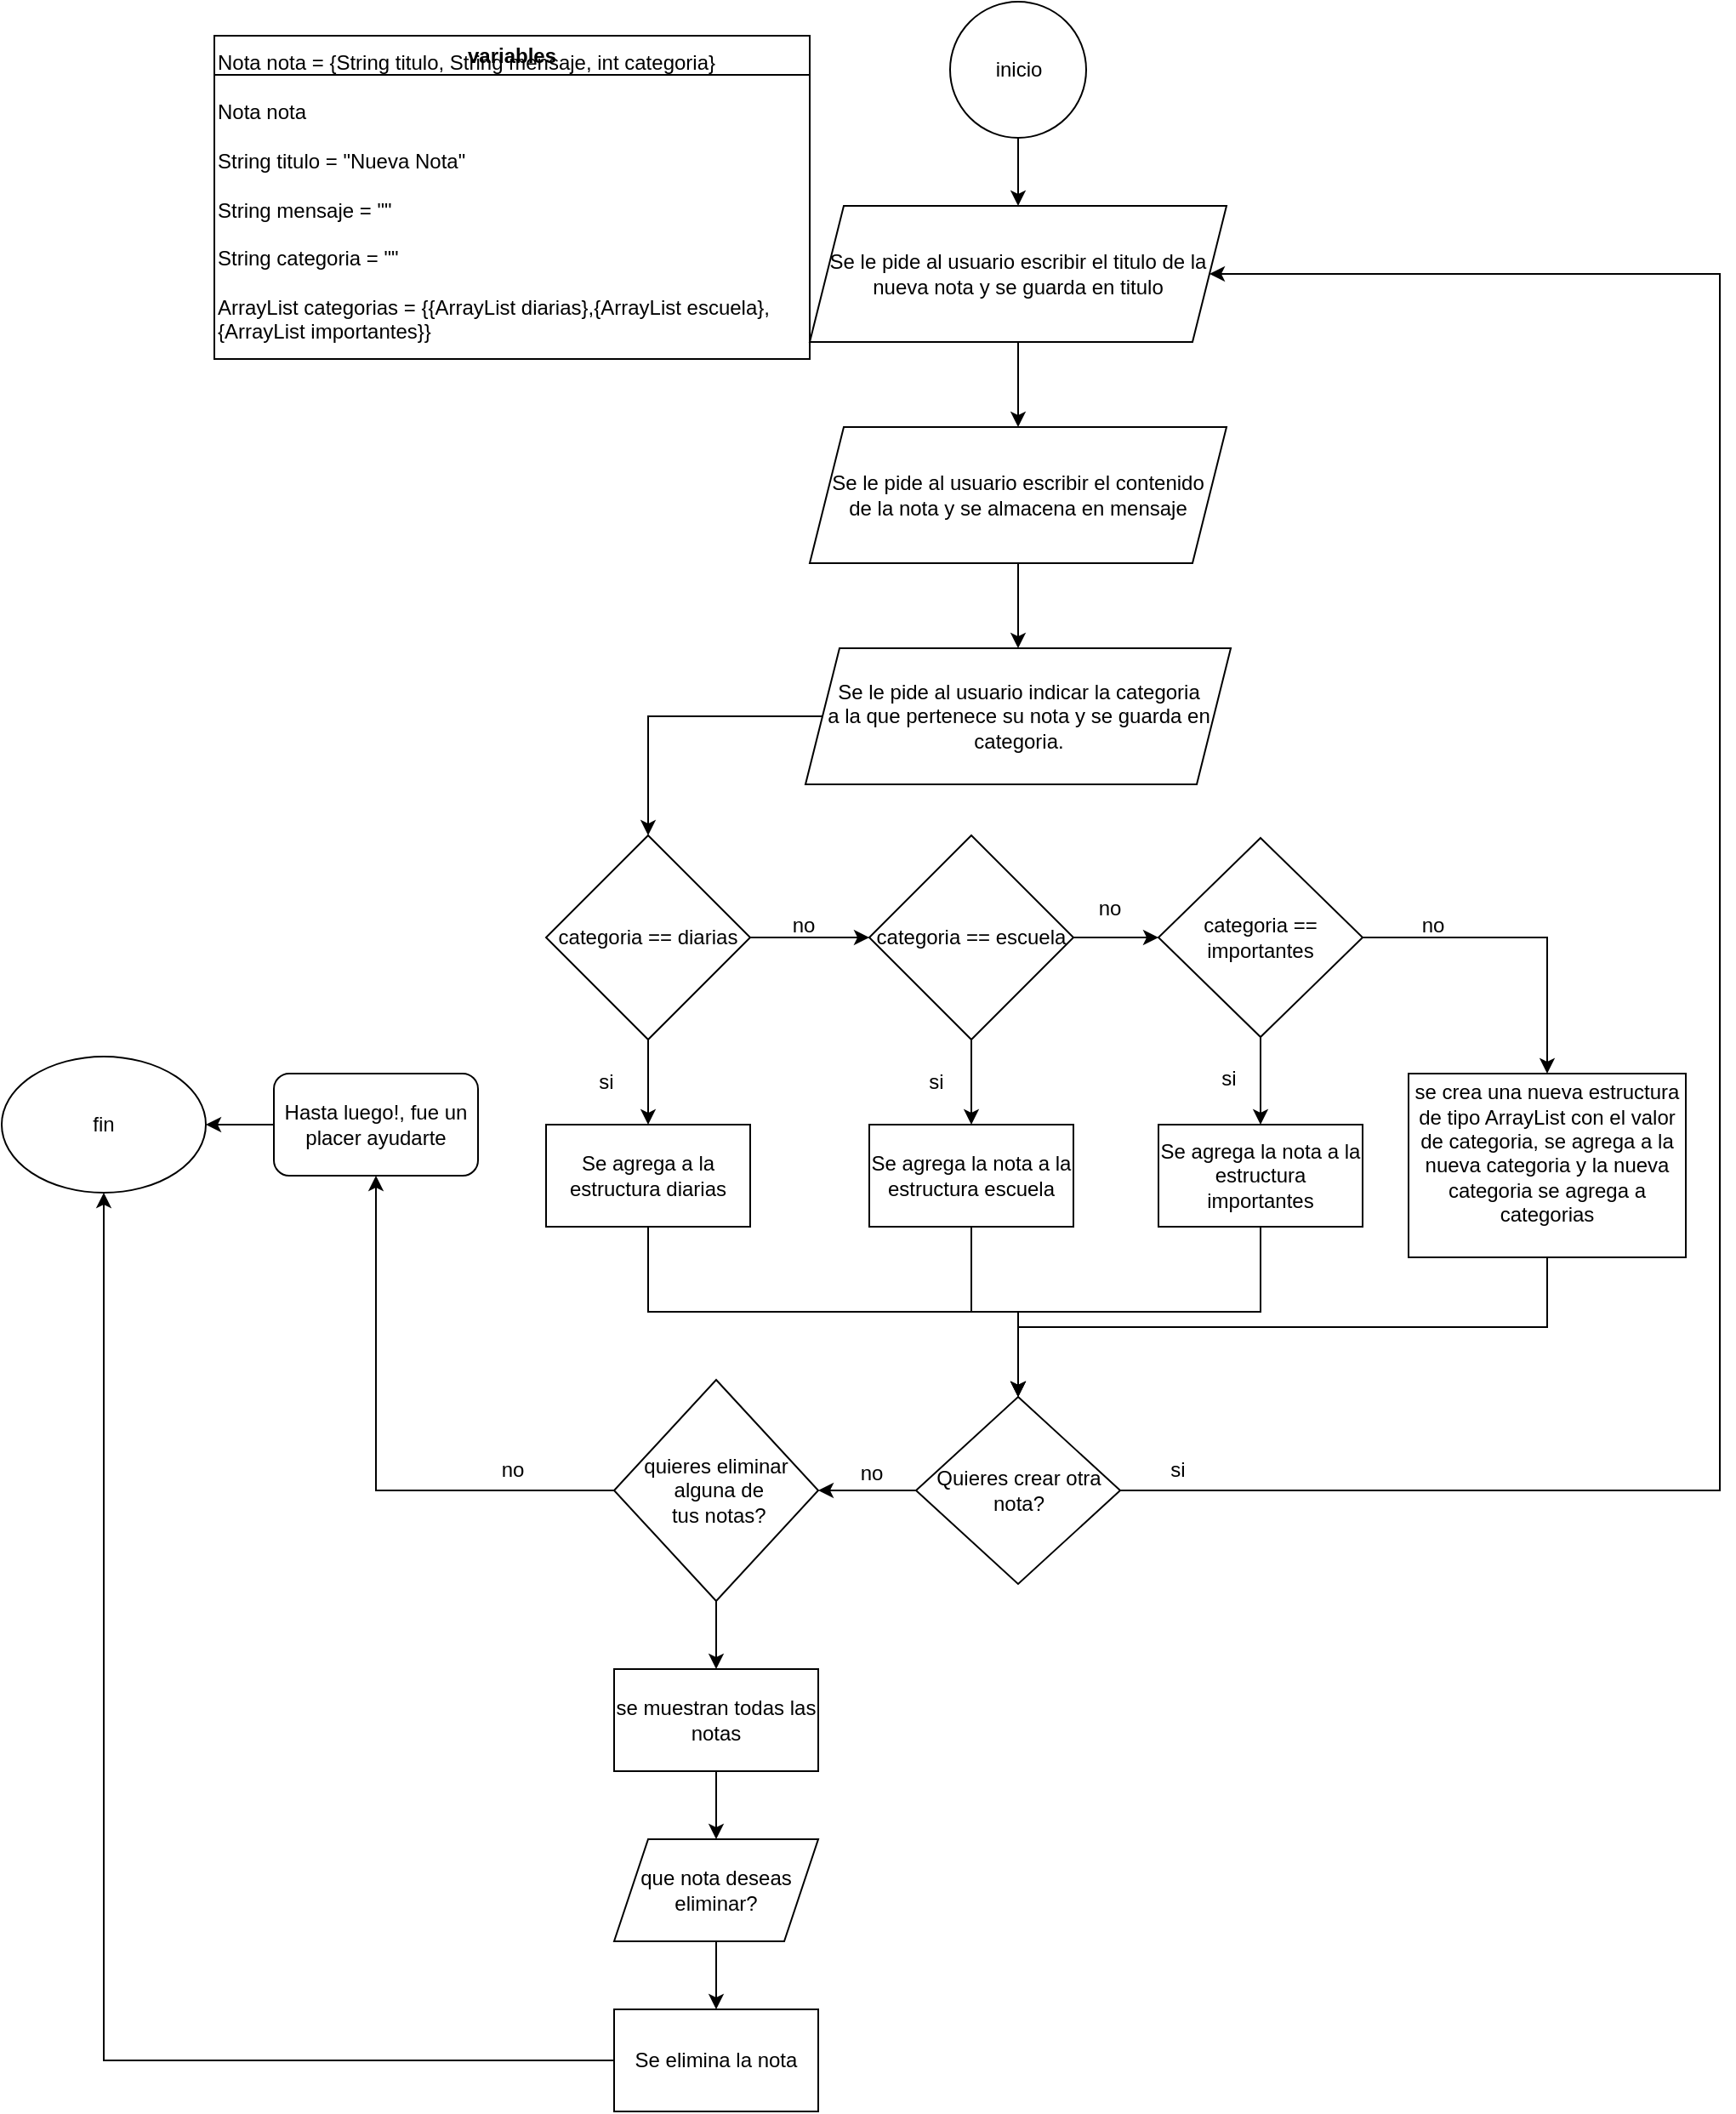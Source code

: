 <mxfile version="24.0.5" type="device">
  <diagram id="C5RBs43oDa-KdzZeNtuy" name="Page-1">
    <mxGraphModel dx="2261" dy="790" grid="1" gridSize="10" guides="1" tooltips="1" connect="1" arrows="1" fold="1" page="1" pageScale="1" pageWidth="827" pageHeight="1169" math="0" shadow="0">
      <root>
        <mxCell id="WIyWlLk6GJQsqaUBKTNV-0" />
        <mxCell id="WIyWlLk6GJQsqaUBKTNV-1" parent="WIyWlLk6GJQsqaUBKTNV-0" />
        <mxCell id="ebFjvK_JL8Me6IXx8s_7-7" value="" style="edgeStyle=orthogonalEdgeStyle;rounded=0;orthogonalLoop=1;jettySize=auto;html=1;" edge="1" parent="WIyWlLk6GJQsqaUBKTNV-1" source="ebFjvK_JL8Me6IXx8s_7-0" target="ebFjvK_JL8Me6IXx8s_7-1">
          <mxGeometry relative="1" as="geometry" />
        </mxCell>
        <mxCell id="ebFjvK_JL8Me6IXx8s_7-0" value="inicio" style="ellipse;whiteSpace=wrap;html=1;aspect=fixed;" vertex="1" parent="WIyWlLk6GJQsqaUBKTNV-1">
          <mxGeometry x="437.5" y="20" width="80" height="80" as="geometry" />
        </mxCell>
        <mxCell id="ebFjvK_JL8Me6IXx8s_7-6" value="" style="edgeStyle=orthogonalEdgeStyle;rounded=0;orthogonalLoop=1;jettySize=auto;html=1;" edge="1" parent="WIyWlLk6GJQsqaUBKTNV-1" source="ebFjvK_JL8Me6IXx8s_7-1" target="ebFjvK_JL8Me6IXx8s_7-5">
          <mxGeometry relative="1" as="geometry" />
        </mxCell>
        <mxCell id="ebFjvK_JL8Me6IXx8s_7-1" value="Se le pide al usuario escribir el titulo de la nueva nota y se guarda en titulo" style="shape=parallelogram;perimeter=parallelogramPerimeter;whiteSpace=wrap;html=1;fixedSize=1;" vertex="1" parent="WIyWlLk6GJQsqaUBKTNV-1">
          <mxGeometry x="355" y="140" width="245" height="80" as="geometry" />
        </mxCell>
        <mxCell id="ebFjvK_JL8Me6IXx8s_7-2" value="variables" style="swimlane;whiteSpace=wrap;html=1;" vertex="1" parent="WIyWlLk6GJQsqaUBKTNV-1">
          <mxGeometry x="5" y="40" width="350" height="190" as="geometry" />
        </mxCell>
        <mxCell id="ebFjvK_JL8Me6IXx8s_7-3" value="&lt;div&gt;Nota nota = {String titulo, String mensaje, int categoria}&lt;/div&gt;&lt;div&gt;&lt;br&gt;&lt;/div&gt;&lt;div&gt;Nota nota&lt;br&gt;&lt;/div&gt;&lt;div&gt;&lt;br&gt;&lt;/div&gt;&lt;div&gt;String titulo = &quot;Nueva Nota&quot;&lt;/div&gt;&lt;div&gt;&lt;br&gt;&lt;/div&gt;&lt;div&gt;String mensaje = &quot;&quot;&lt;br&gt;&lt;/div&gt;&lt;div&gt;&lt;br&gt;&lt;/div&gt;&lt;div&gt;String categoria = &quot;&quot;&lt;/div&gt;&lt;div&gt;&lt;br&gt;&lt;/div&gt;&lt;div&gt;ArrayList categorias = {{ArrayList diarias},{ArrayList escuela},&lt;/div&gt;&lt;div&gt;{ArrayList importantes}}&lt;br&gt;&lt;/div&gt;" style="text;html=1;align=left;verticalAlign=middle;resizable=0;points=[];autosize=1;strokeColor=none;fillColor=none;" vertex="1" parent="ebFjvK_JL8Me6IXx8s_7-2">
          <mxGeometry width="350" height="190" as="geometry" />
        </mxCell>
        <mxCell id="ebFjvK_JL8Me6IXx8s_7-9" value="" style="edgeStyle=orthogonalEdgeStyle;rounded=0;orthogonalLoop=1;jettySize=auto;html=1;" edge="1" parent="WIyWlLk6GJQsqaUBKTNV-1" source="ebFjvK_JL8Me6IXx8s_7-5" target="ebFjvK_JL8Me6IXx8s_7-8">
          <mxGeometry relative="1" as="geometry" />
        </mxCell>
        <mxCell id="ebFjvK_JL8Me6IXx8s_7-5" value="&lt;div&gt;Se le pide al usuario escribir el contenido&lt;/div&gt;&lt;div&gt;de la nota y se almacena en mensaje&lt;br&gt;&lt;/div&gt;" style="shape=parallelogram;perimeter=parallelogramPerimeter;whiteSpace=wrap;html=1;fixedSize=1;" vertex="1" parent="WIyWlLk6GJQsqaUBKTNV-1">
          <mxGeometry x="355" y="270" width="245" height="80" as="geometry" />
        </mxCell>
        <mxCell id="ebFjvK_JL8Me6IXx8s_7-11" value="" style="edgeStyle=orthogonalEdgeStyle;rounded=0;orthogonalLoop=1;jettySize=auto;html=1;" edge="1" parent="WIyWlLk6GJQsqaUBKTNV-1" source="ebFjvK_JL8Me6IXx8s_7-8" target="ebFjvK_JL8Me6IXx8s_7-10">
          <mxGeometry relative="1" as="geometry" />
        </mxCell>
        <mxCell id="ebFjvK_JL8Me6IXx8s_7-8" value="&lt;div&gt;Se le pide al usuario indicar la categoria&lt;/div&gt;&lt;div&gt;a la que pertenece su nota y se guarda en categoria.&lt;br&gt;&lt;/div&gt;" style="shape=parallelogram;perimeter=parallelogramPerimeter;whiteSpace=wrap;html=1;fixedSize=1;" vertex="1" parent="WIyWlLk6GJQsqaUBKTNV-1">
          <mxGeometry x="352.5" y="400" width="250" height="80" as="geometry" />
        </mxCell>
        <mxCell id="ebFjvK_JL8Me6IXx8s_7-16" value="" style="edgeStyle=orthogonalEdgeStyle;rounded=0;orthogonalLoop=1;jettySize=auto;html=1;" edge="1" parent="WIyWlLk6GJQsqaUBKTNV-1" source="ebFjvK_JL8Me6IXx8s_7-10" target="ebFjvK_JL8Me6IXx8s_7-15">
          <mxGeometry relative="1" as="geometry" />
        </mxCell>
        <mxCell id="ebFjvK_JL8Me6IXx8s_7-38" value="" style="edgeStyle=orthogonalEdgeStyle;rounded=0;orthogonalLoop=1;jettySize=auto;html=1;" edge="1" parent="WIyWlLk6GJQsqaUBKTNV-1" source="ebFjvK_JL8Me6IXx8s_7-10" target="ebFjvK_JL8Me6IXx8s_7-31">
          <mxGeometry relative="1" as="geometry" />
        </mxCell>
        <mxCell id="ebFjvK_JL8Me6IXx8s_7-10" value="categoria == diarias" style="rhombus;whiteSpace=wrap;html=1;" vertex="1" parent="WIyWlLk6GJQsqaUBKTNV-1">
          <mxGeometry x="200" y="510" width="120" height="120" as="geometry" />
        </mxCell>
        <mxCell id="ebFjvK_JL8Me6IXx8s_7-14" value="si" style="text;html=1;align=center;verticalAlign=middle;resizable=0;points=[];autosize=1;strokeColor=none;fillColor=none;" vertex="1" parent="WIyWlLk6GJQsqaUBKTNV-1">
          <mxGeometry x="220" y="640" width="30" height="30" as="geometry" />
        </mxCell>
        <mxCell id="ebFjvK_JL8Me6IXx8s_7-22" value="" style="edgeStyle=orthogonalEdgeStyle;rounded=0;orthogonalLoop=1;jettySize=auto;html=1;" edge="1" parent="WIyWlLk6GJQsqaUBKTNV-1" source="ebFjvK_JL8Me6IXx8s_7-15" target="ebFjvK_JL8Me6IXx8s_7-21">
          <mxGeometry relative="1" as="geometry" />
        </mxCell>
        <mxCell id="ebFjvK_JL8Me6IXx8s_7-37" value="" style="edgeStyle=orthogonalEdgeStyle;rounded=0;orthogonalLoop=1;jettySize=auto;html=1;" edge="1" parent="WIyWlLk6GJQsqaUBKTNV-1" source="ebFjvK_JL8Me6IXx8s_7-15" target="ebFjvK_JL8Me6IXx8s_7-32">
          <mxGeometry relative="1" as="geometry" />
        </mxCell>
        <mxCell id="ebFjvK_JL8Me6IXx8s_7-15" value="categoria == escuela" style="rhombus;whiteSpace=wrap;html=1;" vertex="1" parent="WIyWlLk6GJQsqaUBKTNV-1">
          <mxGeometry x="390" y="510" width="120" height="120" as="geometry" />
        </mxCell>
        <mxCell id="ebFjvK_JL8Me6IXx8s_7-17" value="no" style="text;html=1;align=center;verticalAlign=middle;resizable=0;points=[];autosize=1;strokeColor=none;fillColor=none;" vertex="1" parent="WIyWlLk6GJQsqaUBKTNV-1">
          <mxGeometry x="331" y="548" width="40" height="30" as="geometry" />
        </mxCell>
        <mxCell id="ebFjvK_JL8Me6IXx8s_7-20" value="si" style="text;html=1;align=center;verticalAlign=middle;resizable=0;points=[];autosize=1;strokeColor=none;fillColor=none;" vertex="1" parent="WIyWlLk6GJQsqaUBKTNV-1">
          <mxGeometry x="414" y="640" width="30" height="30" as="geometry" />
        </mxCell>
        <mxCell id="ebFjvK_JL8Me6IXx8s_7-35" value="" style="edgeStyle=orthogonalEdgeStyle;rounded=0;orthogonalLoop=1;jettySize=auto;html=1;" edge="1" parent="WIyWlLk6GJQsqaUBKTNV-1" source="ebFjvK_JL8Me6IXx8s_7-21" target="ebFjvK_JL8Me6IXx8s_7-34">
          <mxGeometry relative="1" as="geometry" />
        </mxCell>
        <mxCell id="ebFjvK_JL8Me6IXx8s_7-36" value="" style="edgeStyle=orthogonalEdgeStyle;rounded=0;orthogonalLoop=1;jettySize=auto;html=1;" edge="1" parent="WIyWlLk6GJQsqaUBKTNV-1" source="ebFjvK_JL8Me6IXx8s_7-21" target="ebFjvK_JL8Me6IXx8s_7-33">
          <mxGeometry relative="1" as="geometry" />
        </mxCell>
        <mxCell id="ebFjvK_JL8Me6IXx8s_7-21" value="categoria == importantes" style="rhombus;whiteSpace=wrap;html=1;" vertex="1" parent="WIyWlLk6GJQsqaUBKTNV-1">
          <mxGeometry x="560" y="511.5" width="120" height="117" as="geometry" />
        </mxCell>
        <mxCell id="ebFjvK_JL8Me6IXx8s_7-23" value="no" style="text;html=1;align=center;verticalAlign=middle;resizable=0;points=[];autosize=1;strokeColor=none;fillColor=none;" vertex="1" parent="WIyWlLk6GJQsqaUBKTNV-1">
          <mxGeometry x="511" y="538" width="40" height="30" as="geometry" />
        </mxCell>
        <mxCell id="ebFjvK_JL8Me6IXx8s_7-27" value="si" style="text;html=1;align=center;verticalAlign=middle;resizable=0;points=[];autosize=1;strokeColor=none;fillColor=none;" vertex="1" parent="WIyWlLk6GJQsqaUBKTNV-1">
          <mxGeometry x="586" y="638" width="30" height="30" as="geometry" />
        </mxCell>
        <mxCell id="ebFjvK_JL8Me6IXx8s_7-29" value="no" style="text;html=1;align=center;verticalAlign=middle;resizable=0;points=[];autosize=1;strokeColor=none;fillColor=none;" vertex="1" parent="WIyWlLk6GJQsqaUBKTNV-1">
          <mxGeometry x="701" y="548" width="40" height="30" as="geometry" />
        </mxCell>
        <mxCell id="ebFjvK_JL8Me6IXx8s_7-50" value="" style="edgeStyle=orthogonalEdgeStyle;rounded=0;orthogonalLoop=1;jettySize=auto;html=1;" edge="1" parent="WIyWlLk6GJQsqaUBKTNV-1" source="ebFjvK_JL8Me6IXx8s_7-30" target="ebFjvK_JL8Me6IXx8s_7-49">
          <mxGeometry relative="1" as="geometry" />
        </mxCell>
        <mxCell id="ebFjvK_JL8Me6IXx8s_7-55" style="edgeStyle=orthogonalEdgeStyle;rounded=0;orthogonalLoop=1;jettySize=auto;html=1;exitX=1;exitY=0.5;exitDx=0;exitDy=0;entryX=1;entryY=0.5;entryDx=0;entryDy=0;" edge="1" parent="WIyWlLk6GJQsqaUBKTNV-1" source="ebFjvK_JL8Me6IXx8s_7-30" target="ebFjvK_JL8Me6IXx8s_7-1">
          <mxGeometry relative="1" as="geometry">
            <Array as="points">
              <mxPoint x="890" y="895" />
              <mxPoint x="890" y="180" />
            </Array>
          </mxGeometry>
        </mxCell>
        <mxCell id="ebFjvK_JL8Me6IXx8s_7-30" value="Quieres crear otra nota?" style="rhombus;whiteSpace=wrap;html=1;" vertex="1" parent="WIyWlLk6GJQsqaUBKTNV-1">
          <mxGeometry x="417.5" y="840" width="120" height="110" as="geometry" />
        </mxCell>
        <mxCell id="ebFjvK_JL8Me6IXx8s_7-42" style="edgeStyle=orthogonalEdgeStyle;rounded=0;orthogonalLoop=1;jettySize=auto;html=1;exitX=0.5;exitY=1;exitDx=0;exitDy=0;" edge="1" parent="WIyWlLk6GJQsqaUBKTNV-1" source="ebFjvK_JL8Me6IXx8s_7-31" target="ebFjvK_JL8Me6IXx8s_7-30">
          <mxGeometry relative="1" as="geometry" />
        </mxCell>
        <mxCell id="ebFjvK_JL8Me6IXx8s_7-31" value="Se agrega a la estructura diarias" style="rounded=0;whiteSpace=wrap;html=1;" vertex="1" parent="WIyWlLk6GJQsqaUBKTNV-1">
          <mxGeometry x="200" y="680" width="120" height="60" as="geometry" />
        </mxCell>
        <mxCell id="ebFjvK_JL8Me6IXx8s_7-45" style="edgeStyle=orthogonalEdgeStyle;rounded=0;orthogonalLoop=1;jettySize=auto;html=1;exitX=0.5;exitY=1;exitDx=0;exitDy=0;" edge="1" parent="WIyWlLk6GJQsqaUBKTNV-1" source="ebFjvK_JL8Me6IXx8s_7-32" target="ebFjvK_JL8Me6IXx8s_7-30">
          <mxGeometry relative="1" as="geometry" />
        </mxCell>
        <mxCell id="ebFjvK_JL8Me6IXx8s_7-32" value="&lt;div&gt;Se agrega la nota a la estructura escuela&lt;/div&gt;" style="rounded=0;whiteSpace=wrap;html=1;" vertex="1" parent="WIyWlLk6GJQsqaUBKTNV-1">
          <mxGeometry x="390" y="680" width="120" height="60" as="geometry" />
        </mxCell>
        <mxCell id="ebFjvK_JL8Me6IXx8s_7-46" style="edgeStyle=orthogonalEdgeStyle;rounded=0;orthogonalLoop=1;jettySize=auto;html=1;exitX=0.5;exitY=1;exitDx=0;exitDy=0;" edge="1" parent="WIyWlLk6GJQsqaUBKTNV-1" source="ebFjvK_JL8Me6IXx8s_7-33" target="ebFjvK_JL8Me6IXx8s_7-30">
          <mxGeometry relative="1" as="geometry" />
        </mxCell>
        <mxCell id="ebFjvK_JL8Me6IXx8s_7-33" value="Se agrega la nota a la estructura importantes" style="rounded=0;whiteSpace=wrap;html=1;" vertex="1" parent="WIyWlLk6GJQsqaUBKTNV-1">
          <mxGeometry x="560" y="680" width="120" height="60" as="geometry" />
        </mxCell>
        <mxCell id="ebFjvK_JL8Me6IXx8s_7-47" style="edgeStyle=orthogonalEdgeStyle;rounded=0;orthogonalLoop=1;jettySize=auto;html=1;exitX=0.5;exitY=1;exitDx=0;exitDy=0;" edge="1" parent="WIyWlLk6GJQsqaUBKTNV-1" source="ebFjvK_JL8Me6IXx8s_7-34" target="ebFjvK_JL8Me6IXx8s_7-30">
          <mxGeometry relative="1" as="geometry" />
        </mxCell>
        <mxCell id="ebFjvK_JL8Me6IXx8s_7-34" value="&lt;div&gt;se crea una nueva estructura de tipo ArrayList con el valor de categoria, se agrega a la nueva categoria y la nueva categoria se agrega a categorias&lt;/div&gt;&lt;div&gt;&lt;br&gt;&lt;/div&gt;" style="rounded=0;whiteSpace=wrap;html=1;" vertex="1" parent="WIyWlLk6GJQsqaUBKTNV-1">
          <mxGeometry x="707" y="650" width="163" height="108" as="geometry" />
        </mxCell>
        <mxCell id="ebFjvK_JL8Me6IXx8s_7-53" value="" style="edgeStyle=orthogonalEdgeStyle;rounded=0;orthogonalLoop=1;jettySize=auto;html=1;" edge="1" parent="WIyWlLk6GJQsqaUBKTNV-1" source="ebFjvK_JL8Me6IXx8s_7-49" target="ebFjvK_JL8Me6IXx8s_7-52">
          <mxGeometry relative="1" as="geometry" />
        </mxCell>
        <mxCell id="ebFjvK_JL8Me6IXx8s_7-67" value="" style="edgeStyle=orthogonalEdgeStyle;rounded=0;orthogonalLoop=1;jettySize=auto;html=1;" edge="1" parent="WIyWlLk6GJQsqaUBKTNV-1" source="ebFjvK_JL8Me6IXx8s_7-49" target="ebFjvK_JL8Me6IXx8s_7-66">
          <mxGeometry relative="1" as="geometry" />
        </mxCell>
        <mxCell id="ebFjvK_JL8Me6IXx8s_7-49" value="&lt;div&gt;quieres eliminar&lt;/div&gt;&lt;div&gt;&amp;nbsp;alguna de&lt;/div&gt;&lt;div&gt;&amp;nbsp;tus notas?&lt;/div&gt;" style="rhombus;whiteSpace=wrap;html=1;" vertex="1" parent="WIyWlLk6GJQsqaUBKTNV-1">
          <mxGeometry x="240" y="830" width="120" height="130" as="geometry" />
        </mxCell>
        <mxCell id="ebFjvK_JL8Me6IXx8s_7-51" value="no" style="text;html=1;align=center;verticalAlign=middle;resizable=0;points=[];autosize=1;strokeColor=none;fillColor=none;" vertex="1" parent="WIyWlLk6GJQsqaUBKTNV-1">
          <mxGeometry x="371" y="870" width="40" height="30" as="geometry" />
        </mxCell>
        <mxCell id="ebFjvK_JL8Me6IXx8s_7-59" value="" style="edgeStyle=orthogonalEdgeStyle;rounded=0;orthogonalLoop=1;jettySize=auto;html=1;" edge="1" parent="WIyWlLk6GJQsqaUBKTNV-1" source="ebFjvK_JL8Me6IXx8s_7-52" target="ebFjvK_JL8Me6IXx8s_7-58">
          <mxGeometry relative="1" as="geometry" />
        </mxCell>
        <mxCell id="ebFjvK_JL8Me6IXx8s_7-52" value="Hasta luego!, fue un placer ayudarte" style="rounded=1;whiteSpace=wrap;html=1;" vertex="1" parent="WIyWlLk6GJQsqaUBKTNV-1">
          <mxGeometry x="40" y="650" width="120" height="60" as="geometry" />
        </mxCell>
        <mxCell id="ebFjvK_JL8Me6IXx8s_7-56" value="si" style="text;html=1;align=center;verticalAlign=middle;resizable=0;points=[];autosize=1;strokeColor=none;fillColor=none;" vertex="1" parent="WIyWlLk6GJQsqaUBKTNV-1">
          <mxGeometry x="556" y="868" width="30" height="30" as="geometry" />
        </mxCell>
        <mxCell id="ebFjvK_JL8Me6IXx8s_7-58" value="fin" style="ellipse;whiteSpace=wrap;html=1;" vertex="1" parent="WIyWlLk6GJQsqaUBKTNV-1">
          <mxGeometry x="-120" y="640" width="120" height="80" as="geometry" />
        </mxCell>
        <mxCell id="ebFjvK_JL8Me6IXx8s_7-65" value="no" style="text;html=1;align=center;verticalAlign=middle;resizable=0;points=[];autosize=1;strokeColor=none;fillColor=none;" vertex="1" parent="WIyWlLk6GJQsqaUBKTNV-1">
          <mxGeometry x="160" y="868" width="40" height="30" as="geometry" />
        </mxCell>
        <mxCell id="ebFjvK_JL8Me6IXx8s_7-70" value="" style="edgeStyle=orthogonalEdgeStyle;rounded=0;orthogonalLoop=1;jettySize=auto;html=1;" edge="1" parent="WIyWlLk6GJQsqaUBKTNV-1" source="ebFjvK_JL8Me6IXx8s_7-66" target="ebFjvK_JL8Me6IXx8s_7-68">
          <mxGeometry relative="1" as="geometry" />
        </mxCell>
        <mxCell id="ebFjvK_JL8Me6IXx8s_7-66" value="se muestran todas las notas" style="rounded=0;whiteSpace=wrap;html=1;" vertex="1" parent="WIyWlLk6GJQsqaUBKTNV-1">
          <mxGeometry x="240" y="1000" width="120" height="60" as="geometry" />
        </mxCell>
        <mxCell id="ebFjvK_JL8Me6IXx8s_7-71" value="" style="edgeStyle=orthogonalEdgeStyle;rounded=0;orthogonalLoop=1;jettySize=auto;html=1;" edge="1" parent="WIyWlLk6GJQsqaUBKTNV-1" source="ebFjvK_JL8Me6IXx8s_7-68" target="ebFjvK_JL8Me6IXx8s_7-69">
          <mxGeometry relative="1" as="geometry" />
        </mxCell>
        <mxCell id="ebFjvK_JL8Me6IXx8s_7-68" value="que nota deseas eliminar?" style="shape=parallelogram;perimeter=parallelogramPerimeter;whiteSpace=wrap;html=1;fixedSize=1;" vertex="1" parent="WIyWlLk6GJQsqaUBKTNV-1">
          <mxGeometry x="240" y="1100" width="120" height="60" as="geometry" />
        </mxCell>
        <mxCell id="ebFjvK_JL8Me6IXx8s_7-72" style="edgeStyle=orthogonalEdgeStyle;rounded=0;orthogonalLoop=1;jettySize=auto;html=1;exitX=0;exitY=0.5;exitDx=0;exitDy=0;" edge="1" parent="WIyWlLk6GJQsqaUBKTNV-1" source="ebFjvK_JL8Me6IXx8s_7-69" target="ebFjvK_JL8Me6IXx8s_7-58">
          <mxGeometry relative="1" as="geometry" />
        </mxCell>
        <mxCell id="ebFjvK_JL8Me6IXx8s_7-69" value="Se elimina la nota" style="rounded=0;whiteSpace=wrap;html=1;" vertex="1" parent="WIyWlLk6GJQsqaUBKTNV-1">
          <mxGeometry x="240" y="1200" width="120" height="60" as="geometry" />
        </mxCell>
      </root>
    </mxGraphModel>
  </diagram>
</mxfile>
